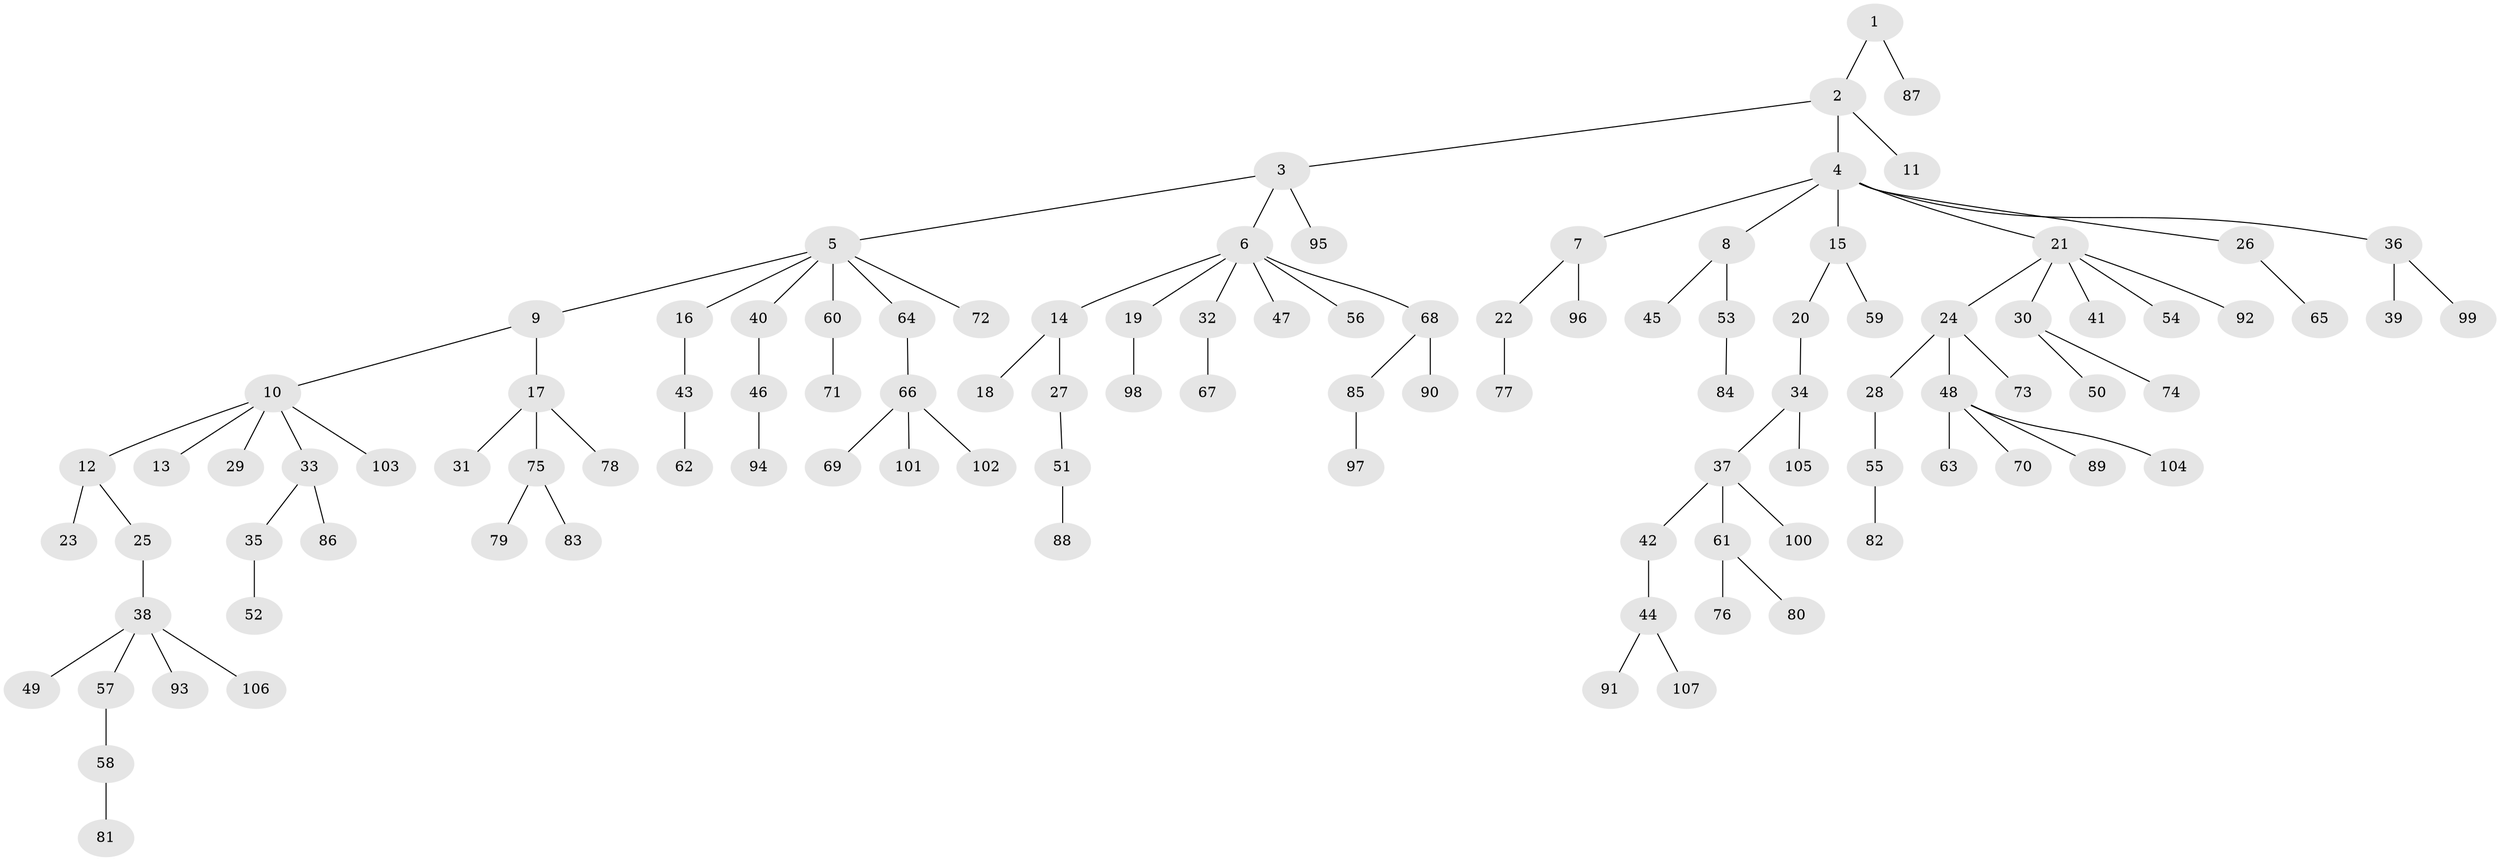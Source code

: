 // Generated by graph-tools (version 1.1) at 2025/36/03/09/25 02:36:45]
// undirected, 107 vertices, 106 edges
graph export_dot {
graph [start="1"]
  node [color=gray90,style=filled];
  1;
  2;
  3;
  4;
  5;
  6;
  7;
  8;
  9;
  10;
  11;
  12;
  13;
  14;
  15;
  16;
  17;
  18;
  19;
  20;
  21;
  22;
  23;
  24;
  25;
  26;
  27;
  28;
  29;
  30;
  31;
  32;
  33;
  34;
  35;
  36;
  37;
  38;
  39;
  40;
  41;
  42;
  43;
  44;
  45;
  46;
  47;
  48;
  49;
  50;
  51;
  52;
  53;
  54;
  55;
  56;
  57;
  58;
  59;
  60;
  61;
  62;
  63;
  64;
  65;
  66;
  67;
  68;
  69;
  70;
  71;
  72;
  73;
  74;
  75;
  76;
  77;
  78;
  79;
  80;
  81;
  82;
  83;
  84;
  85;
  86;
  87;
  88;
  89;
  90;
  91;
  92;
  93;
  94;
  95;
  96;
  97;
  98;
  99;
  100;
  101;
  102;
  103;
  104;
  105;
  106;
  107;
  1 -- 2;
  1 -- 87;
  2 -- 3;
  2 -- 4;
  2 -- 11;
  3 -- 5;
  3 -- 6;
  3 -- 95;
  4 -- 7;
  4 -- 8;
  4 -- 15;
  4 -- 21;
  4 -- 26;
  4 -- 36;
  5 -- 9;
  5 -- 16;
  5 -- 40;
  5 -- 60;
  5 -- 64;
  5 -- 72;
  6 -- 14;
  6 -- 19;
  6 -- 32;
  6 -- 47;
  6 -- 56;
  6 -- 68;
  7 -- 22;
  7 -- 96;
  8 -- 45;
  8 -- 53;
  9 -- 10;
  9 -- 17;
  10 -- 12;
  10 -- 13;
  10 -- 29;
  10 -- 33;
  10 -- 103;
  12 -- 23;
  12 -- 25;
  14 -- 18;
  14 -- 27;
  15 -- 20;
  15 -- 59;
  16 -- 43;
  17 -- 31;
  17 -- 75;
  17 -- 78;
  19 -- 98;
  20 -- 34;
  21 -- 24;
  21 -- 30;
  21 -- 41;
  21 -- 54;
  21 -- 92;
  22 -- 77;
  24 -- 28;
  24 -- 48;
  24 -- 73;
  25 -- 38;
  26 -- 65;
  27 -- 51;
  28 -- 55;
  30 -- 50;
  30 -- 74;
  32 -- 67;
  33 -- 35;
  33 -- 86;
  34 -- 37;
  34 -- 105;
  35 -- 52;
  36 -- 39;
  36 -- 99;
  37 -- 42;
  37 -- 61;
  37 -- 100;
  38 -- 49;
  38 -- 57;
  38 -- 93;
  38 -- 106;
  40 -- 46;
  42 -- 44;
  43 -- 62;
  44 -- 91;
  44 -- 107;
  46 -- 94;
  48 -- 63;
  48 -- 70;
  48 -- 89;
  48 -- 104;
  51 -- 88;
  53 -- 84;
  55 -- 82;
  57 -- 58;
  58 -- 81;
  60 -- 71;
  61 -- 76;
  61 -- 80;
  64 -- 66;
  66 -- 69;
  66 -- 101;
  66 -- 102;
  68 -- 85;
  68 -- 90;
  75 -- 79;
  75 -- 83;
  85 -- 97;
}

